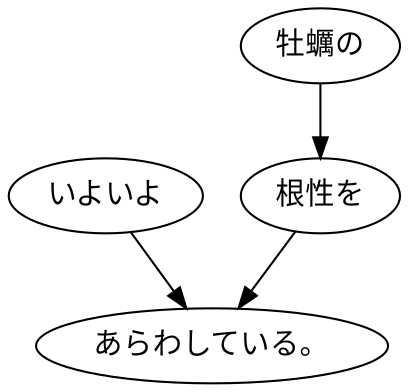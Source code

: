 digraph graph390 {
	node0 [label="いよいよ"];
	node1 [label="牡蠣の"];
	node2 [label="根性を"];
	node3 [label="あらわしている。"];
	node0 -> node3;
	node1 -> node2;
	node2 -> node3;
}
